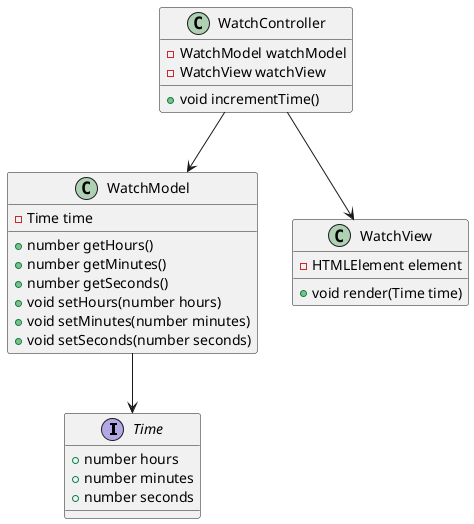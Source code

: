 @startuml

interface Time {
  +number hours
  +number minutes
  +number seconds
}

class WatchModel {
  -Time time

  +number getHours()
  +number getMinutes()
  +number getSeconds()
  +void setHours(number hours)
  +void setMinutes(number minutes)
  +void setSeconds(number seconds)
}

class WatchView {
  -HTMLElement element
  +void render(Time time)
}

class WatchController {
  -WatchModel watchModel
  -WatchView watchView

  +void incrementTime()
}



WatchController --> WatchModel
WatchController --> WatchView

WatchModel --> Time

@enduml
